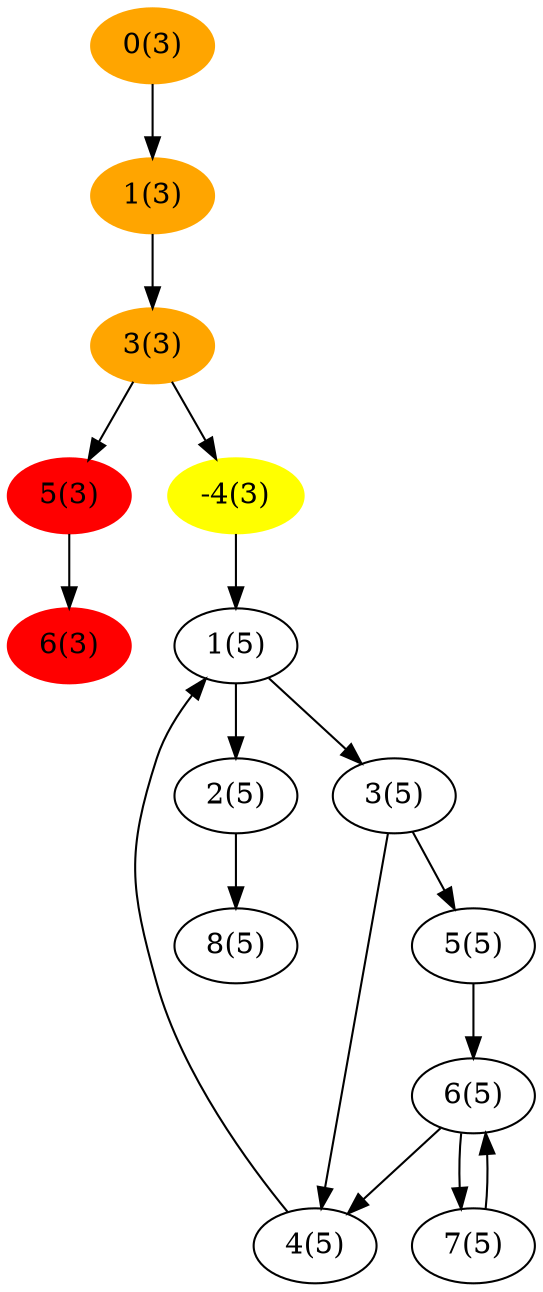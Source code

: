 digraph { /* (0,(3,4), i) */
3 [label="0(3)",style=filled,color=orange];
1034 [label="1(3)",style=filled,color=orange];
5158 [label="5(3)",style=filled,color=red];
6189 [label="6(3)",style=filled,color=red];
3096 [label="3(3)",style=filled,color=orange];
-4121 [label="-4(3)",style=filled,color=yellow];
4129 [label="4(5)"];
1036 [label="1(5)"];
2067 [label="2(5)"];
8253 [label="8(5)"];
7222 [label="7(5)"];
6191 [label="6(5)"];
5160 [label="5(5)"];
3098 [label="3(5)"];
 3 -> 1034;
 1034 -> 3096;
 5158 -> 6189;
 3096 -> 5158;
 3096 -> -4121;
 -4121 -> 1036;
 4129 -> 1036;
 1036 -> 3098;
 1036 -> 2067;
 2067 -> 8253;
 7222 -> 6191;
 6191 -> 7222;
 6191 -> 4129;
 5160 -> 6191;
 3098 -> 5160;
 3098 -> 4129;
}
